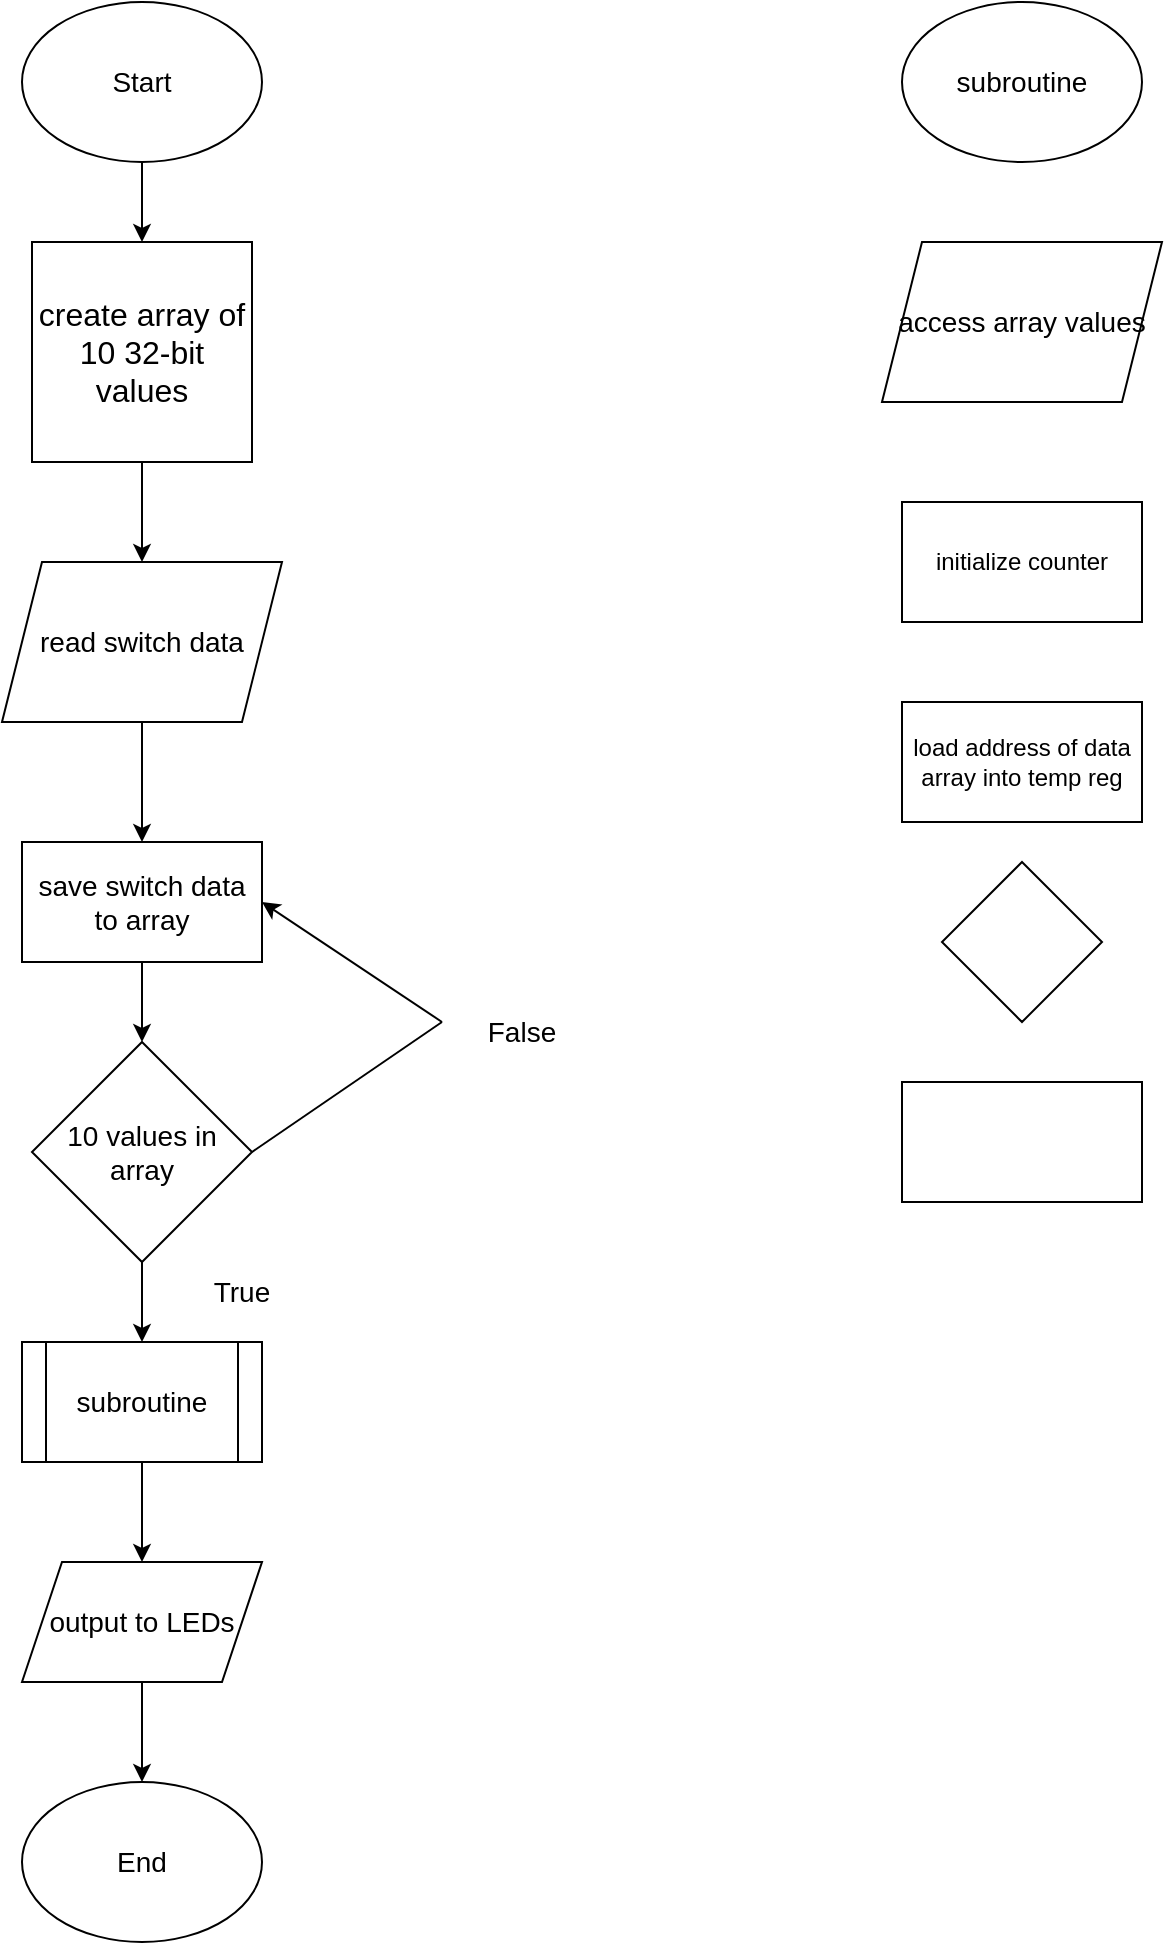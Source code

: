 <mxfile version="23.1.8" type="github">
  <diagram name="Page-1" id="UKqcl2rdBT8ylv2GN5A6">
    <mxGraphModel dx="712" dy="736" grid="1" gridSize="10" guides="1" tooltips="1" connect="1" arrows="1" fold="1" page="1" pageScale="1" pageWidth="850" pageHeight="1100" math="0" shadow="0">
      <root>
        <mxCell id="0" />
        <mxCell id="1" parent="0" />
        <mxCell id="epYkVriu9LJ3dBHso4Ez-11" style="edgeStyle=orthogonalEdgeStyle;rounded=0;orthogonalLoop=1;jettySize=auto;html=1;entryX=0.5;entryY=0;entryDx=0;entryDy=0;" edge="1" parent="1" source="epYkVriu9LJ3dBHso4Ez-1" target="epYkVriu9LJ3dBHso4Ez-2">
          <mxGeometry relative="1" as="geometry" />
        </mxCell>
        <mxCell id="epYkVriu9LJ3dBHso4Ez-1" value="&lt;font style=&quot;font-size: 14px;&quot;&gt;Start&lt;/font&gt;" style="ellipse;whiteSpace=wrap;html=1;" vertex="1" parent="1">
          <mxGeometry x="60" y="50" width="120" height="80" as="geometry" />
        </mxCell>
        <mxCell id="epYkVriu9LJ3dBHso4Ez-12" style="edgeStyle=orthogonalEdgeStyle;rounded=0;orthogonalLoop=1;jettySize=auto;html=1;entryX=0.5;entryY=0;entryDx=0;entryDy=0;" edge="1" parent="1" source="epYkVriu9LJ3dBHso4Ez-2" target="epYkVriu9LJ3dBHso4Ez-3">
          <mxGeometry relative="1" as="geometry" />
        </mxCell>
        <mxCell id="epYkVriu9LJ3dBHso4Ez-2" value="&lt;font size=&quot;3&quot;&gt;create array of 10 32-bit values&lt;/font&gt;" style="whiteSpace=wrap;html=1;aspect=fixed;" vertex="1" parent="1">
          <mxGeometry x="65" y="170" width="110" height="110" as="geometry" />
        </mxCell>
        <mxCell id="epYkVriu9LJ3dBHso4Ez-13" style="edgeStyle=orthogonalEdgeStyle;rounded=0;orthogonalLoop=1;jettySize=auto;html=1;entryX=0.5;entryY=0;entryDx=0;entryDy=0;" edge="1" parent="1" source="epYkVriu9LJ3dBHso4Ez-3" target="epYkVriu9LJ3dBHso4Ez-5">
          <mxGeometry relative="1" as="geometry" />
        </mxCell>
        <mxCell id="epYkVriu9LJ3dBHso4Ez-3" value="&lt;font style=&quot;font-size: 14px;&quot;&gt;read switch data&lt;/font&gt;" style="shape=parallelogram;perimeter=parallelogramPerimeter;whiteSpace=wrap;html=1;fixedSize=1;" vertex="1" parent="1">
          <mxGeometry x="50" y="330" width="140" height="80" as="geometry" />
        </mxCell>
        <mxCell id="epYkVriu9LJ3dBHso4Ez-14" style="edgeStyle=orthogonalEdgeStyle;rounded=0;orthogonalLoop=1;jettySize=auto;html=1;entryX=0.5;entryY=0;entryDx=0;entryDy=0;" edge="1" parent="1" source="epYkVriu9LJ3dBHso4Ez-5" target="epYkVriu9LJ3dBHso4Ez-6">
          <mxGeometry relative="1" as="geometry" />
        </mxCell>
        <mxCell id="epYkVriu9LJ3dBHso4Ez-5" value="&lt;font style=&quot;font-size: 14px;&quot;&gt;save switch data to array&lt;/font&gt;" style="rounded=0;whiteSpace=wrap;html=1;" vertex="1" parent="1">
          <mxGeometry x="60" y="470" width="120" height="60" as="geometry" />
        </mxCell>
        <mxCell id="epYkVriu9LJ3dBHso4Ez-15" style="edgeStyle=orthogonalEdgeStyle;rounded=0;orthogonalLoop=1;jettySize=auto;html=1;entryX=0.5;entryY=0;entryDx=0;entryDy=0;" edge="1" parent="1" source="epYkVriu9LJ3dBHso4Ez-6" target="epYkVriu9LJ3dBHso4Ez-7">
          <mxGeometry relative="1" as="geometry" />
        </mxCell>
        <mxCell id="epYkVriu9LJ3dBHso4Ez-6" value="&lt;font style=&quot;font-size: 14px;&quot;&gt;10 values in array&lt;/font&gt;" style="rhombus;whiteSpace=wrap;html=1;" vertex="1" parent="1">
          <mxGeometry x="65" y="570" width="110" height="110" as="geometry" />
        </mxCell>
        <mxCell id="epYkVriu9LJ3dBHso4Ez-16" style="edgeStyle=orthogonalEdgeStyle;rounded=0;orthogonalLoop=1;jettySize=auto;html=1;entryX=0.5;entryY=0;entryDx=0;entryDy=0;" edge="1" parent="1" source="epYkVriu9LJ3dBHso4Ez-7" target="epYkVriu9LJ3dBHso4Ez-9">
          <mxGeometry relative="1" as="geometry" />
        </mxCell>
        <mxCell id="epYkVriu9LJ3dBHso4Ez-7" value="&lt;font style=&quot;font-size: 14px;&quot;&gt;subroutine&lt;/font&gt;" style="shape=process;whiteSpace=wrap;html=1;backgroundOutline=1;" vertex="1" parent="1">
          <mxGeometry x="60" y="720" width="120" height="60" as="geometry" />
        </mxCell>
        <mxCell id="epYkVriu9LJ3dBHso4Ez-8" value="&lt;font style=&quot;font-size: 14px;&quot;&gt;subroutine&lt;/font&gt;" style="ellipse;whiteSpace=wrap;html=1;" vertex="1" parent="1">
          <mxGeometry x="500" y="50" width="120" height="80" as="geometry" />
        </mxCell>
        <mxCell id="epYkVriu9LJ3dBHso4Ez-17" style="edgeStyle=orthogonalEdgeStyle;rounded=0;orthogonalLoop=1;jettySize=auto;html=1;entryX=0.5;entryY=0;entryDx=0;entryDy=0;" edge="1" parent="1" source="epYkVriu9LJ3dBHso4Ez-9" target="epYkVriu9LJ3dBHso4Ez-10">
          <mxGeometry relative="1" as="geometry" />
        </mxCell>
        <mxCell id="epYkVriu9LJ3dBHso4Ez-9" value="&lt;font style=&quot;font-size: 14px;&quot;&gt;output to LEDs&lt;/font&gt;" style="shape=parallelogram;perimeter=parallelogramPerimeter;whiteSpace=wrap;html=1;fixedSize=1;" vertex="1" parent="1">
          <mxGeometry x="60" y="830" width="120" height="60" as="geometry" />
        </mxCell>
        <mxCell id="epYkVriu9LJ3dBHso4Ez-10" value="&lt;font style=&quot;font-size: 14px;&quot;&gt;End&lt;/font&gt;" style="ellipse;whiteSpace=wrap;html=1;" vertex="1" parent="1">
          <mxGeometry x="60" y="940" width="120" height="80" as="geometry" />
        </mxCell>
        <mxCell id="epYkVriu9LJ3dBHso4Ez-20" value="" style="endArrow=none;html=1;rounded=0;exitX=1;exitY=0.5;exitDx=0;exitDy=0;" edge="1" parent="1" source="epYkVriu9LJ3dBHso4Ez-6">
          <mxGeometry width="50" height="50" relative="1" as="geometry">
            <mxPoint x="200" y="620" as="sourcePoint" />
            <mxPoint x="270" y="560" as="targetPoint" />
          </mxGeometry>
        </mxCell>
        <mxCell id="epYkVriu9LJ3dBHso4Ez-21" value="" style="endArrow=classic;html=1;rounded=0;entryX=1;entryY=0.5;entryDx=0;entryDy=0;" edge="1" parent="1" target="epYkVriu9LJ3dBHso4Ez-5">
          <mxGeometry width="50" height="50" relative="1" as="geometry">
            <mxPoint x="270" y="560" as="sourcePoint" />
            <mxPoint x="410" y="580" as="targetPoint" />
          </mxGeometry>
        </mxCell>
        <mxCell id="epYkVriu9LJ3dBHso4Ez-22" value="&lt;font style=&quot;font-size: 14px;&quot;&gt;True&lt;/font&gt;" style="text;html=1;align=center;verticalAlign=middle;whiteSpace=wrap;rounded=0;" vertex="1" parent="1">
          <mxGeometry x="140" y="680" width="60" height="30" as="geometry" />
        </mxCell>
        <mxCell id="epYkVriu9LJ3dBHso4Ez-23" value="&lt;font style=&quot;font-size: 14px;&quot;&gt;False&lt;/font&gt;" style="text;html=1;align=center;verticalAlign=middle;whiteSpace=wrap;rounded=0;" vertex="1" parent="1">
          <mxGeometry x="280" y="550" width="60" height="30" as="geometry" />
        </mxCell>
        <mxCell id="epYkVriu9LJ3dBHso4Ez-26" value="&lt;font style=&quot;font-size: 14px;&quot;&gt;access array values&lt;/font&gt;" style="shape=parallelogram;perimeter=parallelogramPerimeter;whiteSpace=wrap;html=1;fixedSize=1;" vertex="1" parent="1">
          <mxGeometry x="490" y="170" width="140" height="80" as="geometry" />
        </mxCell>
        <mxCell id="epYkVriu9LJ3dBHso4Ez-27" value="initialize counter" style="rounded=0;whiteSpace=wrap;html=1;" vertex="1" parent="1">
          <mxGeometry x="500" y="300" width="120" height="60" as="geometry" />
        </mxCell>
        <mxCell id="epYkVriu9LJ3dBHso4Ez-29" value="load address of data array into temp reg" style="rounded=0;whiteSpace=wrap;html=1;" vertex="1" parent="1">
          <mxGeometry x="500" y="400" width="120" height="60" as="geometry" />
        </mxCell>
        <mxCell id="epYkVriu9LJ3dBHso4Ez-31" value="" style="rounded=0;whiteSpace=wrap;html=1;" vertex="1" parent="1">
          <mxGeometry x="500" y="590" width="120" height="60" as="geometry" />
        </mxCell>
        <mxCell id="epYkVriu9LJ3dBHso4Ez-32" value="" style="rhombus;whiteSpace=wrap;html=1;" vertex="1" parent="1">
          <mxGeometry x="520" y="480" width="80" height="80" as="geometry" />
        </mxCell>
      </root>
    </mxGraphModel>
  </diagram>
</mxfile>
